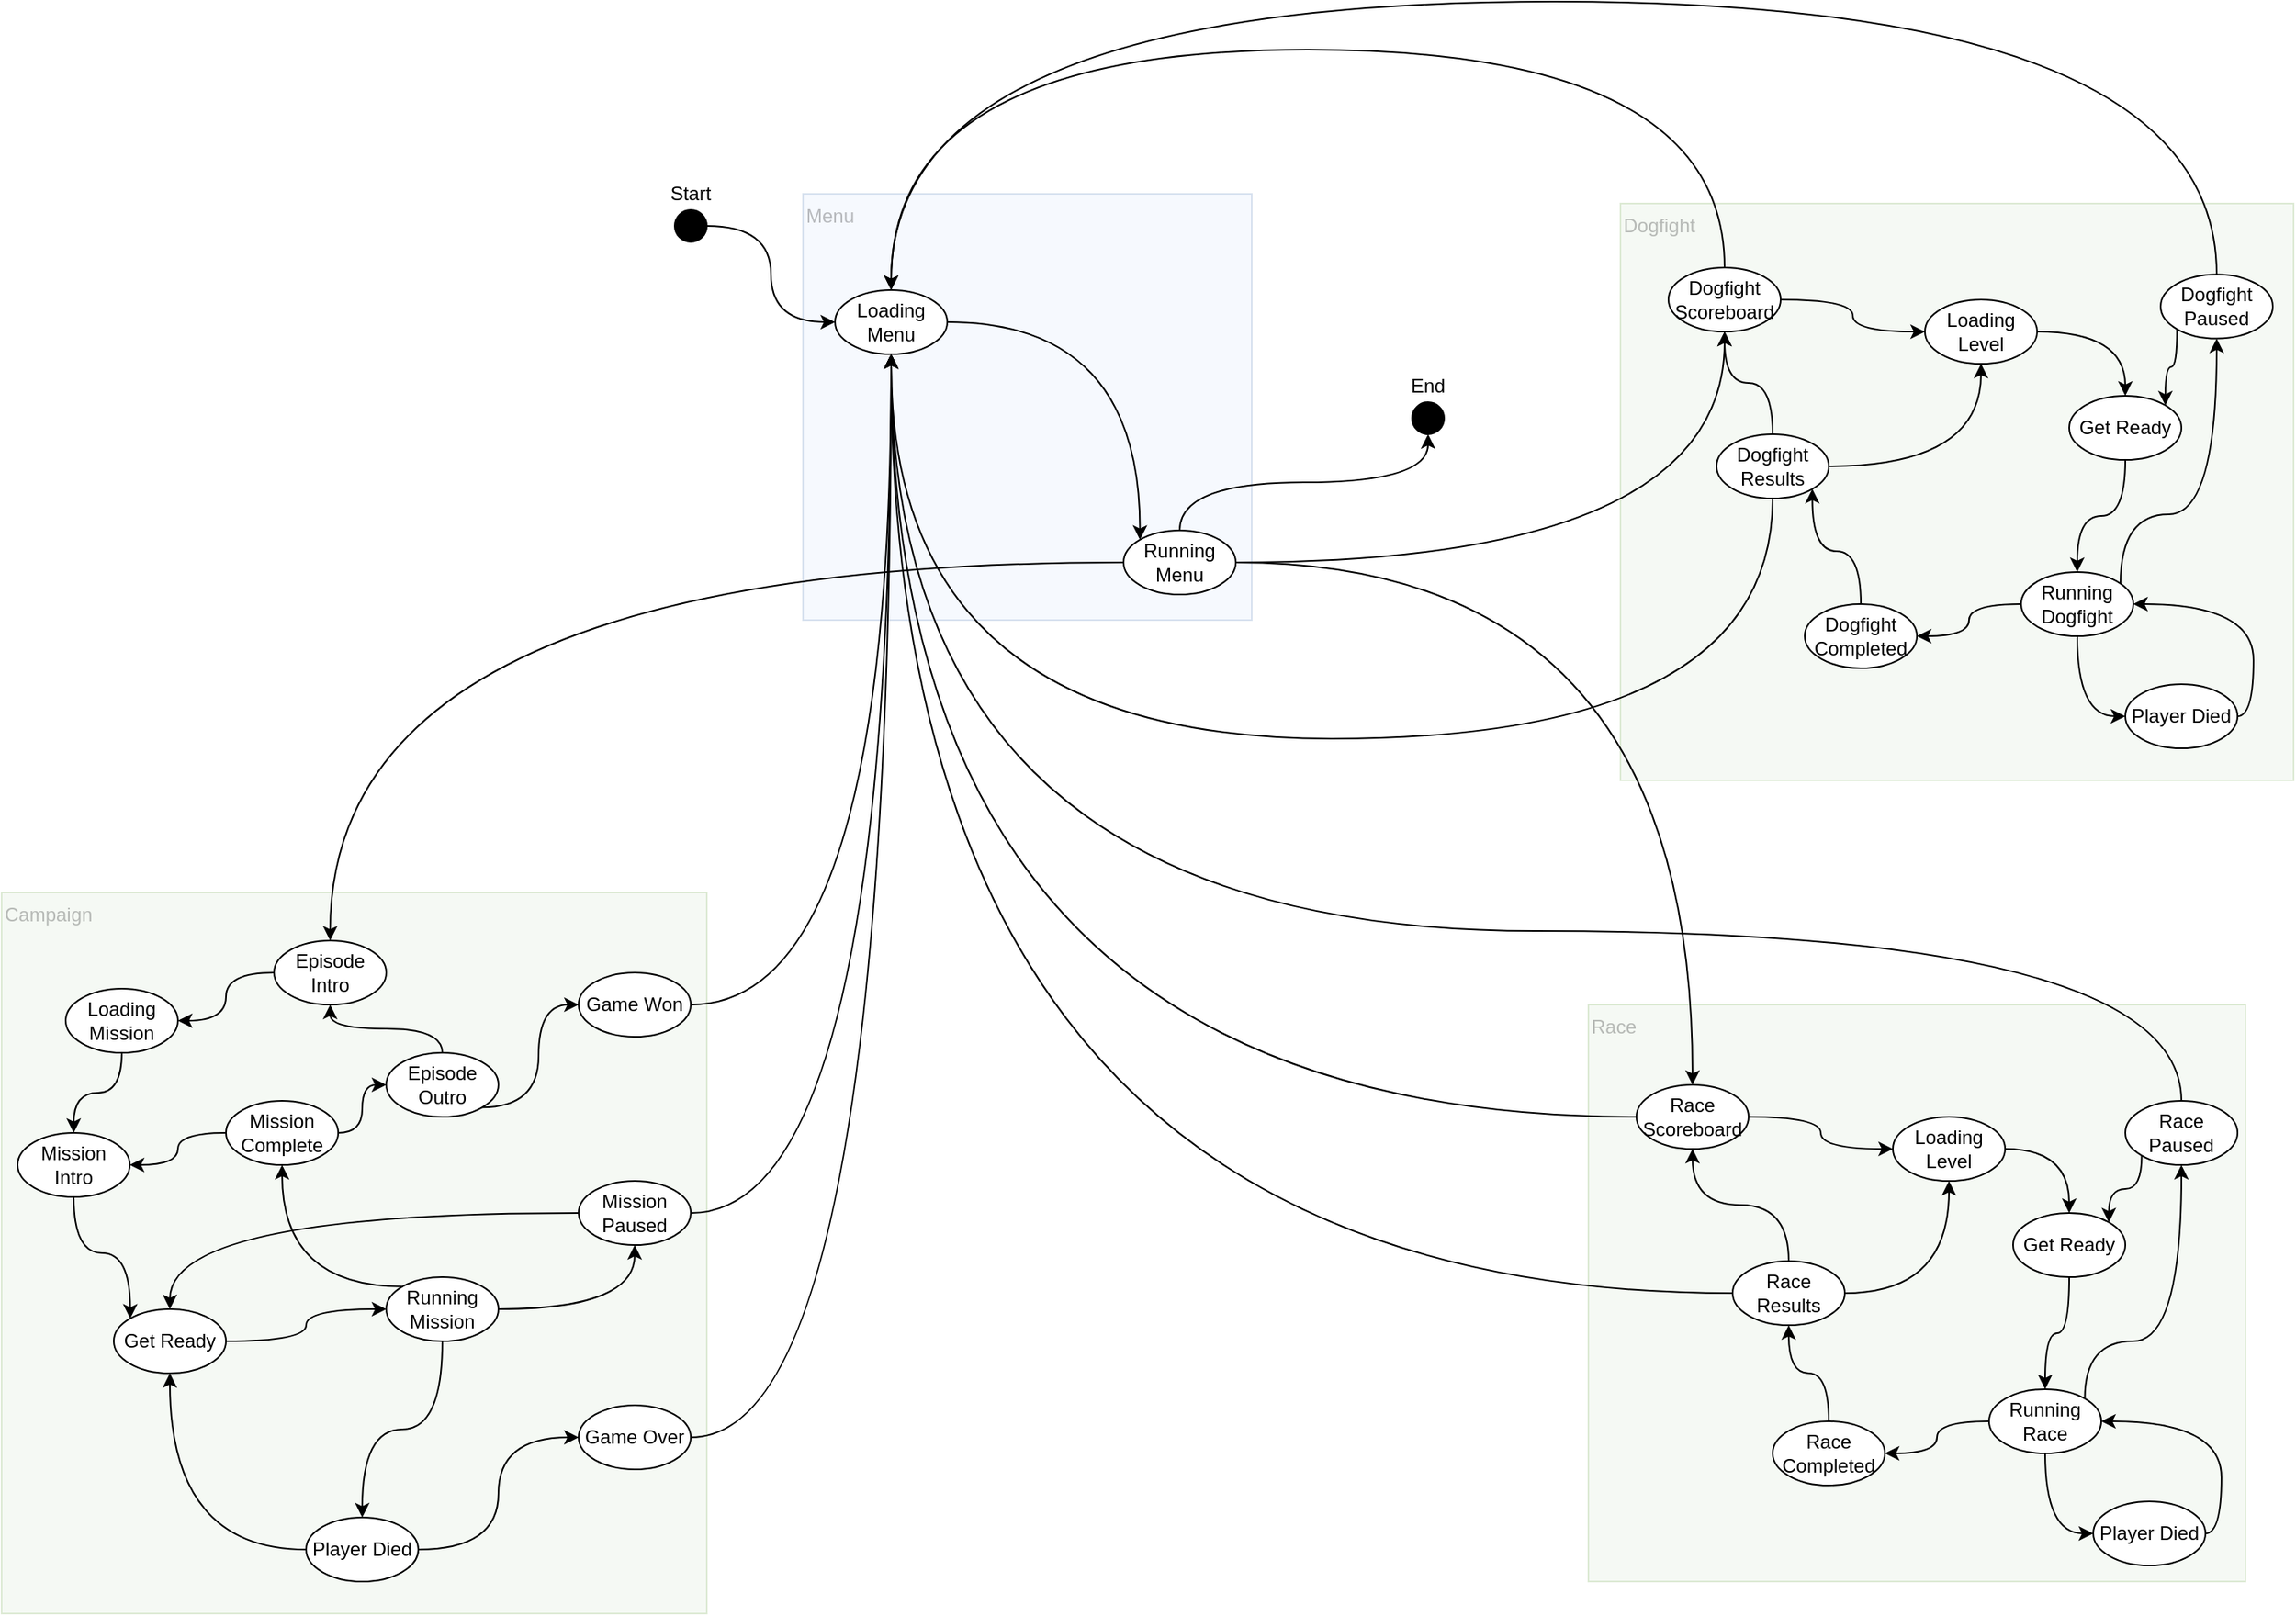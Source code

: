 <mxfile version="15.1.3" type="device"><diagram id="-UNyUQ___Od8sdCikI-j" name="Page-1"><mxGraphModel dx="2272" dy="862" grid="1" gridSize="10" guides="1" tooltips="1" connect="1" arrows="1" fold="1" page="1" pageScale="1" pageWidth="850" pageHeight="1100" math="0" shadow="0"><root><mxCell id="0"/><mxCell id="1" parent="0"/><mxCell id="Cv9N_VGitJ0ZGY6eFynf-1" value="Menu" style="rounded=0;whiteSpace=wrap;html=1;fillColor=#dae8fc;strokeColor=#6c8ebf;align=left;verticalAlign=top;opacity=25;textOpacity=25;" parent="1" vertex="1"><mxGeometry x="-180" y="160" width="280" height="266" as="geometry"/></mxCell><mxCell id="oQGIMocA5yMAfhLgaJL4-1" value="" style="ellipse;whiteSpace=wrap;html=1;aspect=fixed;fillColor=#000000;" parent="1" vertex="1"><mxGeometry x="-260" y="170" width="20" height="20" as="geometry"/></mxCell><mxCell id="oQGIMocA5yMAfhLgaJL4-2" value="Start" style="text;html=1;strokeColor=none;fillColor=none;align=center;verticalAlign=middle;whiteSpace=wrap;rounded=0;" parent="1" vertex="1"><mxGeometry x="-270" y="150" width="40" height="20" as="geometry"/></mxCell><mxCell id="oQGIMocA5yMAfhLgaJL4-3" value="Loading Menu" style="ellipse;whiteSpace=wrap;html=1;fillColor=#FFFFFF;" parent="1" vertex="1"><mxGeometry x="-160" y="220" width="70" height="40" as="geometry"/></mxCell><mxCell id="oQGIMocA5yMAfhLgaJL4-5" value="" style="curved=1;endArrow=classic;html=1;edgeStyle=orthogonalEdgeStyle;entryX=0;entryY=0.5;entryDx=0;entryDy=0;" parent="1" source="oQGIMocA5yMAfhLgaJL4-1" target="oQGIMocA5yMAfhLgaJL4-3" edge="1"><mxGeometry width="50" height="50" relative="1" as="geometry"><mxPoint x="-110" y="496" as="sourcePoint"/><mxPoint x="-60" y="446" as="targetPoint"/></mxGeometry></mxCell><mxCell id="Cv9N_VGitJ0ZGY6eFynf-2" value="" style="curved=1;endArrow=classic;html=1;edgeStyle=orthogonalEdgeStyle;entryX=0;entryY=0;entryDx=0;entryDy=0;" parent="1" source="oQGIMocA5yMAfhLgaJL4-3" target="oQGIMocA5yMAfhLgaJL4-4" edge="1"><mxGeometry width="50" height="50" relative="1" as="geometry"><mxPoint x="-110" y="276" as="sourcePoint"/><mxPoint x="-35" y="346" as="targetPoint"/></mxGeometry></mxCell><mxCell id="Cv9N_VGitJ0ZGY6eFynf-3" value="Campaign" style="rounded=0;whiteSpace=wrap;html=1;fillColor=#d5e8d4;strokeColor=#82b366;opacity=25;textOpacity=25;align=left;verticalAlign=top;" parent="1" vertex="1"><mxGeometry x="-680" y="596" width="440" height="450" as="geometry"/></mxCell><mxCell id="Cv9N_VGitJ0ZGY6eFynf-4" value="Race" style="rounded=0;whiteSpace=wrap;html=1;fillColor=#d5e8d4;strokeColor=#82b366;opacity=25;textOpacity=25;align=left;verticalAlign=top;" parent="1" vertex="1"><mxGeometry x="310" y="666" width="410" height="360" as="geometry"/></mxCell><mxCell id="Cv9N_VGitJ0ZGY6eFynf-5" value="Dogfight" style="rounded=0;whiteSpace=wrap;html=1;fillColor=#d5e8d4;strokeColor=#82b366;opacity=25;textOpacity=25;align=left;verticalAlign=top;" parent="1" vertex="1"><mxGeometry x="330" y="166" width="420" height="360" as="geometry"/></mxCell><mxCell id="Cv9N_VGitJ0ZGY6eFynf-8" value="Loading Mission" style="ellipse;whiteSpace=wrap;html=1;fillColor=#FFFFFF;" parent="1" vertex="1"><mxGeometry x="-640" y="656" width="70" height="40" as="geometry"/></mxCell><mxCell id="Cv9N_VGitJ0ZGY6eFynf-9" value="Mission Intro" style="ellipse;whiteSpace=wrap;html=1;fillColor=#FFFFFF;" parent="1" vertex="1"><mxGeometry x="-670" y="746" width="70" height="40" as="geometry"/></mxCell><mxCell id="Cv9N_VGitJ0ZGY6eFynf-10" value="Get Ready" style="ellipse;whiteSpace=wrap;html=1;fillColor=#FFFFFF;" parent="1" vertex="1"><mxGeometry x="-610" y="856" width="70" height="40" as="geometry"/></mxCell><mxCell id="Cv9N_VGitJ0ZGY6eFynf-11" value="Running Mission" style="ellipse;whiteSpace=wrap;html=1;fillColor=#FFFFFF;" parent="1" vertex="1"><mxGeometry x="-440" y="836" width="70" height="40" as="geometry"/></mxCell><mxCell id="Cv9N_VGitJ0ZGY6eFynf-12" value="Mission Complete" style="ellipse;whiteSpace=wrap;html=1;fillColor=#FFFFFF;" parent="1" vertex="1"><mxGeometry x="-540" y="726" width="70" height="40" as="geometry"/></mxCell><mxCell id="Cv9N_VGitJ0ZGY6eFynf-13" value="Player Died" style="ellipse;whiteSpace=wrap;html=1;fillColor=#FFFFFF;" parent="1" vertex="1"><mxGeometry x="-490" y="986" width="70" height="40" as="geometry"/></mxCell><mxCell id="Cv9N_VGitJ0ZGY6eFynf-14" value="Episode Intro" style="ellipse;whiteSpace=wrap;html=1;fillColor=#FFFFFF;" parent="1" vertex="1"><mxGeometry x="-510" y="626" width="70" height="40" as="geometry"/></mxCell><mxCell id="Cv9N_VGitJ0ZGY6eFynf-15" value="" style="curved=1;endArrow=classic;html=1;edgeStyle=orthogonalEdgeStyle;exitX=0;exitY=0.5;exitDx=0;exitDy=0;" parent="1" source="oQGIMocA5yMAfhLgaJL4-4" target="Cv9N_VGitJ0ZGY6eFynf-14" edge="1"><mxGeometry width="50" height="50" relative="1" as="geometry"><mxPoint x="135" y="296" as="sourcePoint"/><mxPoint x="185" y="336" as="targetPoint"/></mxGeometry></mxCell><mxCell id="Cv9N_VGitJ0ZGY6eFynf-16" value="" style="curved=1;endArrow=classic;html=1;edgeStyle=orthogonalEdgeStyle;" parent="1" source="Cv9N_VGitJ0ZGY6eFynf-14" target="Cv9N_VGitJ0ZGY6eFynf-8" edge="1"><mxGeometry width="50" height="50" relative="1" as="geometry"><mxPoint x="-505" y="656" as="sourcePoint"/><mxPoint x="-640" y="776" as="targetPoint"/></mxGeometry></mxCell><mxCell id="Cv9N_VGitJ0ZGY6eFynf-17" value="" style="curved=1;endArrow=classic;html=1;edgeStyle=orthogonalEdgeStyle;" parent="1" source="Cv9N_VGitJ0ZGY6eFynf-10" target="Cv9N_VGitJ0ZGY6eFynf-11" edge="1"><mxGeometry width="50" height="50" relative="1" as="geometry"><mxPoint x="-270" y="806" as="sourcePoint"/><mxPoint x="-370" y="836" as="targetPoint"/></mxGeometry></mxCell><mxCell id="Cv9N_VGitJ0ZGY6eFynf-18" value="" style="curved=1;endArrow=classic;html=1;edgeStyle=orthogonalEdgeStyle;entryX=0;entryY=0;entryDx=0;entryDy=0;" parent="1" source="Cv9N_VGitJ0ZGY6eFynf-9" target="Cv9N_VGitJ0ZGY6eFynf-10" edge="1"><mxGeometry width="50" height="50" relative="1" as="geometry"><mxPoint x="-400" y="746" as="sourcePoint"/><mxPoint x="-500" y="776" as="targetPoint"/></mxGeometry></mxCell><mxCell id="Cv9N_VGitJ0ZGY6eFynf-19" value="" style="curved=1;endArrow=classic;html=1;edgeStyle=orthogonalEdgeStyle;" parent="1" source="Cv9N_VGitJ0ZGY6eFynf-8" target="Cv9N_VGitJ0ZGY6eFynf-9" edge="1"><mxGeometry width="50" height="50" relative="1" as="geometry"><mxPoint x="-390" y="756" as="sourcePoint"/><mxPoint x="-490" y="786" as="targetPoint"/></mxGeometry></mxCell><mxCell id="Cv9N_VGitJ0ZGY6eFynf-20" value="" style="curved=1;endArrow=classic;html=1;edgeStyle=orthogonalEdgeStyle;" parent="1" source="Cv9N_VGitJ0ZGY6eFynf-11" target="Cv9N_VGitJ0ZGY6eFynf-13" edge="1"><mxGeometry width="50" height="50" relative="1" as="geometry"><mxPoint x="-495" y="866" as="sourcePoint"/><mxPoint x="-565" y="926" as="targetPoint"/></mxGeometry></mxCell><mxCell id="Cv9N_VGitJ0ZGY6eFynf-21" value="" style="curved=1;endArrow=classic;html=1;edgeStyle=orthogonalEdgeStyle;" parent="1" source="Cv9N_VGitJ0ZGY6eFynf-13" target="Cv9N_VGitJ0ZGY6eFynf-10" edge="1"><mxGeometry width="50" height="50" relative="1" as="geometry"><mxPoint x="-530" y="946" as="sourcePoint"/><mxPoint x="-460" y="926" as="targetPoint"/></mxGeometry></mxCell><mxCell id="Cv9N_VGitJ0ZGY6eFynf-22" value="" style="curved=1;endArrow=classic;html=1;edgeStyle=orthogonalEdgeStyle;exitX=0;exitY=0;exitDx=0;exitDy=0;" parent="1" source="Cv9N_VGitJ0ZGY6eFynf-11" target="Cv9N_VGitJ0ZGY6eFynf-12" edge="1"><mxGeometry width="50" height="50" relative="1" as="geometry"><mxPoint x="-480" y="946" as="sourcePoint"/><mxPoint x="-385" y="896" as="targetPoint"/></mxGeometry></mxCell><mxCell id="Cv9N_VGitJ0ZGY6eFynf-23" value="" style="curved=1;endArrow=classic;html=1;edgeStyle=orthogonalEdgeStyle;" parent="1" source="Cv9N_VGitJ0ZGY6eFynf-12" target="Cv9N_VGitJ0ZGY6eFynf-9" edge="1"><mxGeometry width="50" height="50" relative="1" as="geometry"><mxPoint x="-550" y="946" as="sourcePoint"/><mxPoint x="-615" y="916" as="targetPoint"/></mxGeometry></mxCell><mxCell id="Cv9N_VGitJ0ZGY6eFynf-24" value="Episode Outro" style="ellipse;whiteSpace=wrap;html=1;fillColor=#FFFFFF;" parent="1" vertex="1"><mxGeometry x="-440" y="696" width="70" height="40" as="geometry"/></mxCell><mxCell id="Cv9N_VGitJ0ZGY6eFynf-25" value="" style="curved=1;endArrow=classic;html=1;edgeStyle=orthogonalEdgeStyle;" parent="1" source="Cv9N_VGitJ0ZGY6eFynf-12" target="Cv9N_VGitJ0ZGY6eFynf-24" edge="1"><mxGeometry width="50" height="50" relative="1" as="geometry"><mxPoint x="-405" y="796" as="sourcePoint"/><mxPoint x="-395" y="826" as="targetPoint"/></mxGeometry></mxCell><mxCell id="Cv9N_VGitJ0ZGY6eFynf-27" value="Mission Paused" style="ellipse;whiteSpace=wrap;html=1;fillColor=#FFFFFF;" parent="1" vertex="1"><mxGeometry x="-320" y="776" width="70" height="40" as="geometry"/></mxCell><mxCell id="Cv9N_VGitJ0ZGY6eFynf-28" value="" style="curved=1;endArrow=classic;html=1;edgeStyle=orthogonalEdgeStyle;" parent="1" source="Cv9N_VGitJ0ZGY6eFynf-11" target="Cv9N_VGitJ0ZGY6eFynf-27" edge="1"><mxGeometry width="50" height="50" relative="1" as="geometry"><mxPoint x="-480" y="946" as="sourcePoint"/><mxPoint x="-395" y="826" as="targetPoint"/></mxGeometry></mxCell><mxCell id="Cv9N_VGitJ0ZGY6eFynf-29" value="" style="curved=1;endArrow=classic;html=1;edgeStyle=orthogonalEdgeStyle;" parent="1" source="Cv9N_VGitJ0ZGY6eFynf-27" target="Cv9N_VGitJ0ZGY6eFynf-10" edge="1"><mxGeometry width="50" height="50" relative="1" as="geometry"><mxPoint x="-515" y="926" as="sourcePoint"/><mxPoint x="-445" y="886" as="targetPoint"/></mxGeometry></mxCell><mxCell id="Cv9N_VGitJ0ZGY6eFynf-30" value="" style="curved=1;endArrow=classic;html=1;edgeStyle=orthogonalEdgeStyle;" parent="1" source="Cv9N_VGitJ0ZGY6eFynf-24" target="Cv9N_VGitJ0ZGY6eFynf-14" edge="1"><mxGeometry width="50" height="50" relative="1" as="geometry"><mxPoint x="-395" y="786.0" as="sourcePoint"/><mxPoint x="-415" y="726.0" as="targetPoint"/></mxGeometry></mxCell><mxCell id="Cv9N_VGitJ0ZGY6eFynf-31" value="Game Over" style="ellipse;whiteSpace=wrap;html=1;fillColor=#FFFFFF;" parent="1" vertex="1"><mxGeometry x="-320" y="916" width="70" height="40" as="geometry"/></mxCell><mxCell id="Cv9N_VGitJ0ZGY6eFynf-32" value="Game Won" style="ellipse;whiteSpace=wrap;html=1;fillColor=#FFFFFF;" parent="1" vertex="1"><mxGeometry x="-320" y="646" width="70" height="40" as="geometry"/></mxCell><mxCell id="Cv9N_VGitJ0ZGY6eFynf-33" value="" style="curved=1;endArrow=classic;html=1;edgeStyle=orthogonalEdgeStyle;entryX=0;entryY=0.5;entryDx=0;entryDy=0;" parent="1" source="Cv9N_VGitJ0ZGY6eFynf-13" target="Cv9N_VGitJ0ZGY6eFynf-31" edge="1"><mxGeometry width="50" height="50" relative="1" as="geometry"><mxPoint x="-490.0" y="946.034" as="sourcePoint"/><mxPoint x="-395" y="826.0" as="targetPoint"/></mxGeometry></mxCell><mxCell id="Cv9N_VGitJ0ZGY6eFynf-34" value="" style="curved=1;endArrow=classic;html=1;edgeStyle=orthogonalEdgeStyle;exitX=1;exitY=1;exitDx=0;exitDy=0;entryX=0;entryY=0.5;entryDx=0;entryDy=0;" parent="1" source="Cv9N_VGitJ0ZGY6eFynf-24" target="Cv9N_VGitJ0ZGY6eFynf-32" edge="1"><mxGeometry width="50" height="50" relative="1" as="geometry"><mxPoint x="-635" y="926" as="sourcePoint"/><mxPoint x="-305" y="746" as="targetPoint"/></mxGeometry></mxCell><mxCell id="Cv9N_VGitJ0ZGY6eFynf-35" value="" style="curved=1;endArrow=classic;html=1;edgeStyle=orthogonalEdgeStyle;exitX=1;exitY=0.5;exitDx=0;exitDy=0;" parent="1" source="Cv9N_VGitJ0ZGY6eFynf-32" target="oQGIMocA5yMAfhLgaJL4-3" edge="1"><mxGeometry width="50" height="50" relative="1" as="geometry"><mxPoint x="-120.336" y="461.81" as="sourcePoint"/><mxPoint x="160.336" y="370.19" as="targetPoint"/></mxGeometry></mxCell><mxCell id="Cv9N_VGitJ0ZGY6eFynf-36" value="" style="curved=1;endArrow=classic;html=1;edgeStyle=orthogonalEdgeStyle;" parent="1" source="Cv9N_VGitJ0ZGY6eFynf-31" target="oQGIMocA5yMAfhLgaJL4-3" edge="1"><mxGeometry width="50" height="50" relative="1" as="geometry"><mxPoint x="30" y="546" as="sourcePoint"/><mxPoint x="185" y="376" as="targetPoint"/></mxGeometry></mxCell><mxCell id="Cv9N_VGitJ0ZGY6eFynf-37" value="" style="curved=1;endArrow=classic;html=1;edgeStyle=orthogonalEdgeStyle;" parent="1" source="Cv9N_VGitJ0ZGY6eFynf-27" target="oQGIMocA5yMAfhLgaJL4-3" edge="1"><mxGeometry width="50" height="50" relative="1" as="geometry"><mxPoint x="30.0" y="555.966" as="sourcePoint"/><mxPoint x="185" y="376.0" as="targetPoint"/></mxGeometry></mxCell><mxCell id="Cv9N_VGitJ0ZGY6eFynf-38" value="Race Scoreboard" style="ellipse;whiteSpace=wrap;html=1;fillColor=#FFFFFF;" parent="1" vertex="1"><mxGeometry x="340" y="716" width="70" height="40" as="geometry"/></mxCell><mxCell id="Cv9N_VGitJ0ZGY6eFynf-39" value="Loading Level" style="ellipse;whiteSpace=wrap;html=1;fillColor=#FFFFFF;" parent="1" vertex="1"><mxGeometry x="500" y="736" width="70" height="40" as="geometry"/></mxCell><mxCell id="Cv9N_VGitJ0ZGY6eFynf-40" value="Get Ready" style="ellipse;whiteSpace=wrap;html=1;fillColor=#FFFFFF;" parent="1" vertex="1"><mxGeometry x="575" y="796" width="70" height="40" as="geometry"/></mxCell><mxCell id="Cv9N_VGitJ0ZGY6eFynf-41" value="Running Race" style="ellipse;whiteSpace=wrap;html=1;fillColor=#FFFFFF;" parent="1" vertex="1"><mxGeometry x="560" y="906" width="70" height="40" as="geometry"/></mxCell><mxCell id="Cv9N_VGitJ0ZGY6eFynf-43" value="Player Died" style="ellipse;whiteSpace=wrap;html=1;fillColor=#FFFFFF;" parent="1" vertex="1"><mxGeometry x="625" y="976" width="70" height="40" as="geometry"/></mxCell><mxCell id="Cv9N_VGitJ0ZGY6eFynf-45" value="Race Results" style="ellipse;whiteSpace=wrap;html=1;fillColor=#FFFFFF;" parent="1" vertex="1"><mxGeometry x="400" y="826" width="70" height="40" as="geometry"/></mxCell><mxCell id="Cv9N_VGitJ0ZGY6eFynf-46" value="" style="endArrow=classic;html=1;edgeStyle=orthogonalEdgeStyle;curved=1;exitX=1;exitY=0.5;exitDx=0;exitDy=0;" parent="1" source="oQGIMocA5yMAfhLgaJL4-4" target="Cv9N_VGitJ0ZGY6eFynf-38" edge="1"><mxGeometry width="50" height="50" relative="1" as="geometry"><mxPoint x="330" y="416" as="sourcePoint"/><mxPoint x="380" y="366" as="targetPoint"/></mxGeometry></mxCell><mxCell id="Cv9N_VGitJ0ZGY6eFynf-47" value="" style="endArrow=classic;html=1;edgeStyle=orthogonalEdgeStyle;curved=1;entryX=0;entryY=0.5;entryDx=0;entryDy=0;" parent="1" source="Cv9N_VGitJ0ZGY6eFynf-38" target="Cv9N_VGitJ0ZGY6eFynf-39" edge="1"><mxGeometry width="50" height="50" relative="1" as="geometry"><mxPoint x="270.0" y="635.966" as="sourcePoint"/><mxPoint x="405" y="776.0" as="targetPoint"/></mxGeometry></mxCell><mxCell id="Cv9N_VGitJ0ZGY6eFynf-48" value="" style="endArrow=classic;html=1;edgeStyle=orthogonalEdgeStyle;curved=1;" parent="1" source="Cv9N_VGitJ0ZGY6eFynf-45" target="Cv9N_VGitJ0ZGY6eFynf-39" edge="1"><mxGeometry width="50" height="50" relative="1" as="geometry"><mxPoint x="405" y="816.0" as="sourcePoint"/><mxPoint x="385" y="861.0" as="targetPoint"/></mxGeometry></mxCell><mxCell id="Cv9N_VGitJ0ZGY6eFynf-49" value="" style="endArrow=classic;html=1;edgeStyle=orthogonalEdgeStyle;curved=1;exitX=0.5;exitY=0;exitDx=0;exitDy=0;" parent="1" source="Cv9N_VGitJ0ZGY6eFynf-45" target="Cv9N_VGitJ0ZGY6eFynf-38" edge="1"><mxGeometry width="50" height="50" relative="1" as="geometry"><mxPoint x="415" y="826.0" as="sourcePoint"/><mxPoint x="395" y="871.0" as="targetPoint"/></mxGeometry></mxCell><mxCell id="Cv9N_VGitJ0ZGY6eFynf-50" value="" style="endArrow=classic;html=1;edgeStyle=orthogonalEdgeStyle;curved=1;exitX=0.5;exitY=0;exitDx=0;exitDy=0;" parent="1" source="Cv9N_VGitJ0ZGY6eFynf-53" target="Cv9N_VGitJ0ZGY6eFynf-45" edge="1"><mxGeometry width="50" height="50" relative="1" as="geometry"><mxPoint x="425" y="836.0" as="sourcePoint"/><mxPoint x="405" y="881" as="targetPoint"/></mxGeometry></mxCell><mxCell id="Cv9N_VGitJ0ZGY6eFynf-51" value="" style="endArrow=classic;html=1;edgeStyle=orthogonalEdgeStyle;curved=1;" parent="1" source="Cv9N_VGitJ0ZGY6eFynf-41" target="Cv9N_VGitJ0ZGY6eFynf-53" edge="1"><mxGeometry width="50" height="50" relative="1" as="geometry"><mxPoint x="435" y="846.0" as="sourcePoint"/><mxPoint x="415" y="891" as="targetPoint"/></mxGeometry></mxCell><mxCell id="Cv9N_VGitJ0ZGY6eFynf-52" value="" style="endArrow=classic;html=1;edgeStyle=orthogonalEdgeStyle;curved=1;" parent="1" source="Cv9N_VGitJ0ZGY6eFynf-40" target="Cv9N_VGitJ0ZGY6eFynf-41" edge="1"><mxGeometry width="50" height="50" relative="1" as="geometry"><mxPoint x="445" y="856.0" as="sourcePoint"/><mxPoint x="425" y="901" as="targetPoint"/></mxGeometry></mxCell><mxCell id="Cv9N_VGitJ0ZGY6eFynf-53" value="Race Completed" style="ellipse;whiteSpace=wrap;html=1;fillColor=#FFFFFF;" parent="1" vertex="1"><mxGeometry x="425" y="926" width="70" height="40" as="geometry"/></mxCell><mxCell id="Cv9N_VGitJ0ZGY6eFynf-54" value="" style="endArrow=classic;html=1;edgeStyle=orthogonalEdgeStyle;curved=1;" parent="1" source="Cv9N_VGitJ0ZGY6eFynf-39" target="Cv9N_VGitJ0ZGY6eFynf-40" edge="1"><mxGeometry width="50" height="50" relative="1" as="geometry"><mxPoint x="475.0" y="825.966" as="sourcePoint"/><mxPoint x="420.0" y="865.966" as="targetPoint"/></mxGeometry></mxCell><mxCell id="Cv9N_VGitJ0ZGY6eFynf-55" value="" style="endArrow=classic;html=1;edgeStyle=orthogonalEdgeStyle;curved=1;entryX=0;entryY=0.5;entryDx=0;entryDy=0;" parent="1" source="Cv9N_VGitJ0ZGY6eFynf-41" target="Cv9N_VGitJ0ZGY6eFynf-43" edge="1"><mxGeometry width="50" height="50" relative="1" as="geometry"><mxPoint x="475.0" y="935.966" as="sourcePoint"/><mxPoint x="530.0" y="895.966" as="targetPoint"/></mxGeometry></mxCell><mxCell id="Cv9N_VGitJ0ZGY6eFynf-56" value="" style="endArrow=classic;html=1;edgeStyle=orthogonalEdgeStyle;curved=1;entryX=1;entryY=0.5;entryDx=0;entryDy=0;exitX=1;exitY=0.5;exitDx=0;exitDy=0;" parent="1" source="Cv9N_VGitJ0ZGY6eFynf-43" target="Cv9N_VGitJ0ZGY6eFynf-41" edge="1"><mxGeometry width="50" height="50" relative="1" as="geometry"><mxPoint x="790" y="1056" as="sourcePoint"/><mxPoint x="580" y="946" as="targetPoint"/></mxGeometry></mxCell><mxCell id="Cv9N_VGitJ0ZGY6eFynf-57" value="" style="endArrow=classic;html=1;edgeStyle=orthogonalEdgeStyle;curved=1;" parent="1" source="Cv9N_VGitJ0ZGY6eFynf-38" target="oQGIMocA5yMAfhLgaJL4-3" edge="1"><mxGeometry width="50" height="50" relative="1" as="geometry"><mxPoint x="220.0" y="355.966" as="sourcePoint"/><mxPoint x="335" y="446.0" as="targetPoint"/></mxGeometry></mxCell><mxCell id="Cv9N_VGitJ0ZGY6eFynf-58" value="" style="endArrow=classic;html=1;edgeStyle=orthogonalEdgeStyle;curved=1;" parent="1" source="Cv9N_VGitJ0ZGY6eFynf-45" target="oQGIMocA5yMAfhLgaJL4-3" edge="1"><mxGeometry width="50" height="50" relative="1" as="geometry"><mxPoint x="300.0" y="465.966" as="sourcePoint"/><mxPoint x="185" y="376.0" as="targetPoint"/></mxGeometry></mxCell><mxCell id="Cv9N_VGitJ0ZGY6eFynf-59" value="Dogfight Scoreboard" style="ellipse;whiteSpace=wrap;html=1;fillColor=#FFFFFF;" parent="1" vertex="1"><mxGeometry x="360" y="206" width="70" height="40" as="geometry"/></mxCell><mxCell id="Cv9N_VGitJ0ZGY6eFynf-60" value="Loading Level" style="ellipse;whiteSpace=wrap;html=1;fillColor=#FFFFFF;" parent="1" vertex="1"><mxGeometry x="520" y="226" width="70" height="40" as="geometry"/></mxCell><mxCell id="Cv9N_VGitJ0ZGY6eFynf-61" value="Get Ready" style="ellipse;whiteSpace=wrap;html=1;fillColor=#FFFFFF;" parent="1" vertex="1"><mxGeometry x="610" y="286" width="70" height="40" as="geometry"/></mxCell><mxCell id="Cv9N_VGitJ0ZGY6eFynf-62" value="Running Dogfight" style="ellipse;whiteSpace=wrap;html=1;fillColor=#FFFFFF;" parent="1" vertex="1"><mxGeometry x="580" y="396" width="70" height="40" as="geometry"/></mxCell><mxCell id="Cv9N_VGitJ0ZGY6eFynf-63" value="Player Died" style="ellipse;whiteSpace=wrap;html=1;fillColor=#FFFFFF;" parent="1" vertex="1"><mxGeometry x="645" y="466" width="70" height="40" as="geometry"/></mxCell><mxCell id="Cv9N_VGitJ0ZGY6eFynf-64" value="Dogfight Results" style="ellipse;whiteSpace=wrap;html=1;fillColor=#FFFFFF;" parent="1" vertex="1"><mxGeometry x="390" y="310" width="70" height="40" as="geometry"/></mxCell><mxCell id="Cv9N_VGitJ0ZGY6eFynf-65" value="" style="endArrow=classic;html=1;edgeStyle=orthogonalEdgeStyle;curved=1;entryX=0;entryY=0.5;entryDx=0;entryDy=0;" parent="1" source="Cv9N_VGitJ0ZGY6eFynf-59" target="Cv9N_VGitJ0ZGY6eFynf-60" edge="1"><mxGeometry width="50" height="50" relative="1" as="geometry"><mxPoint x="290.0" y="125.966" as="sourcePoint"/><mxPoint x="425" y="266.0" as="targetPoint"/></mxGeometry></mxCell><mxCell id="Cv9N_VGitJ0ZGY6eFynf-66" value="" style="endArrow=classic;html=1;edgeStyle=orthogonalEdgeStyle;curved=1;" parent="1" source="Cv9N_VGitJ0ZGY6eFynf-64" target="Cv9N_VGitJ0ZGY6eFynf-60" edge="1"><mxGeometry width="50" height="50" relative="1" as="geometry"><mxPoint x="425" y="306.0" as="sourcePoint"/><mxPoint x="405" y="351.0" as="targetPoint"/></mxGeometry></mxCell><mxCell id="Cv9N_VGitJ0ZGY6eFynf-67" value="" style="endArrow=classic;html=1;edgeStyle=orthogonalEdgeStyle;curved=1;exitX=0.5;exitY=0;exitDx=0;exitDy=0;" parent="1" source="Cv9N_VGitJ0ZGY6eFynf-64" target="Cv9N_VGitJ0ZGY6eFynf-59" edge="1"><mxGeometry width="50" height="50" relative="1" as="geometry"><mxPoint x="435" y="316.0" as="sourcePoint"/><mxPoint x="415" y="361.0" as="targetPoint"/></mxGeometry></mxCell><mxCell id="Cv9N_VGitJ0ZGY6eFynf-68" value="" style="endArrow=classic;html=1;edgeStyle=orthogonalEdgeStyle;curved=1;exitX=0.5;exitY=0;exitDx=0;exitDy=0;entryX=1;entryY=1;entryDx=0;entryDy=0;" parent="1" source="Cv9N_VGitJ0ZGY6eFynf-71" target="Cv9N_VGitJ0ZGY6eFynf-64" edge="1"><mxGeometry width="50" height="50" relative="1" as="geometry"><mxPoint x="445" y="326.0" as="sourcePoint"/><mxPoint x="425" y="371" as="targetPoint"/></mxGeometry></mxCell><mxCell id="Cv9N_VGitJ0ZGY6eFynf-69" value="" style="endArrow=classic;html=1;edgeStyle=orthogonalEdgeStyle;curved=1;" parent="1" source="Cv9N_VGitJ0ZGY6eFynf-62" target="Cv9N_VGitJ0ZGY6eFynf-71" edge="1"><mxGeometry width="50" height="50" relative="1" as="geometry"><mxPoint x="455" y="336.0" as="sourcePoint"/><mxPoint x="435" y="381" as="targetPoint"/></mxGeometry></mxCell><mxCell id="Cv9N_VGitJ0ZGY6eFynf-70" value="" style="endArrow=classic;html=1;edgeStyle=orthogonalEdgeStyle;curved=1;" parent="1" source="Cv9N_VGitJ0ZGY6eFynf-61" target="Cv9N_VGitJ0ZGY6eFynf-62" edge="1"><mxGeometry width="50" height="50" relative="1" as="geometry"><mxPoint x="465" y="346.0" as="sourcePoint"/><mxPoint x="445" y="391" as="targetPoint"/></mxGeometry></mxCell><mxCell id="Cv9N_VGitJ0ZGY6eFynf-71" value="Dogfight Completed" style="ellipse;whiteSpace=wrap;html=1;fillColor=#FFFFFF;" parent="1" vertex="1"><mxGeometry x="445" y="416" width="70" height="40" as="geometry"/></mxCell><mxCell id="Cv9N_VGitJ0ZGY6eFynf-72" value="" style="endArrow=classic;html=1;edgeStyle=orthogonalEdgeStyle;curved=1;" parent="1" source="Cv9N_VGitJ0ZGY6eFynf-60" target="Cv9N_VGitJ0ZGY6eFynf-61" edge="1"><mxGeometry width="50" height="50" relative="1" as="geometry"><mxPoint x="495.0" y="315.966" as="sourcePoint"/><mxPoint x="440.0" y="355.966" as="targetPoint"/></mxGeometry></mxCell><mxCell id="Cv9N_VGitJ0ZGY6eFynf-73" value="" style="endArrow=classic;html=1;edgeStyle=orthogonalEdgeStyle;curved=1;entryX=0;entryY=0.5;entryDx=0;entryDy=0;" parent="1" source="Cv9N_VGitJ0ZGY6eFynf-62" target="Cv9N_VGitJ0ZGY6eFynf-63" edge="1"><mxGeometry width="50" height="50" relative="1" as="geometry"><mxPoint x="495.0" y="425.966" as="sourcePoint"/><mxPoint x="550.0" y="385.966" as="targetPoint"/></mxGeometry></mxCell><mxCell id="Cv9N_VGitJ0ZGY6eFynf-74" value="" style="endArrow=classic;html=1;edgeStyle=orthogonalEdgeStyle;curved=1;entryX=1;entryY=0.5;entryDx=0;entryDy=0;exitX=1;exitY=0.5;exitDx=0;exitDy=0;" parent="1" source="Cv9N_VGitJ0ZGY6eFynf-63" target="Cv9N_VGitJ0ZGY6eFynf-62" edge="1"><mxGeometry width="50" height="50" relative="1" as="geometry"><mxPoint x="810" y="546" as="sourcePoint"/><mxPoint x="600" y="436" as="targetPoint"/></mxGeometry></mxCell><mxCell id="Cv9N_VGitJ0ZGY6eFynf-75" value="" style="endArrow=classic;html=1;edgeStyle=orthogonalEdgeStyle;curved=1;" parent="1" source="Cv9N_VGitJ0ZGY6eFynf-64" target="oQGIMocA5yMAfhLgaJL4-3" edge="1"><mxGeometry width="50" height="50" relative="1" as="geometry"><mxPoint x="735.0" y="435.996" as="sourcePoint"/><mxPoint x="560" y="236.03" as="targetPoint"/><Array as="points"><mxPoint x="425" y="500"/><mxPoint x="-125" y="500"/></Array></mxGeometry></mxCell><mxCell id="Cv9N_VGitJ0ZGY6eFynf-76" value="" style="endArrow=classic;html=1;edgeStyle=orthogonalEdgeStyle;curved=1;entryX=0.5;entryY=0;entryDx=0;entryDy=0;" parent="1" source="Cv9N_VGitJ0ZGY6eFynf-59" target="oQGIMocA5yMAfhLgaJL4-3" edge="1"><mxGeometry width="50" height="50" relative="1" as="geometry"><mxPoint x="675.0" y="325.996" as="sourcePoint"/><mxPoint x="560" y="236.03" as="targetPoint"/><Array as="points"><mxPoint x="395" y="70"/><mxPoint x="-125" y="70"/></Array></mxGeometry></mxCell><mxCell id="Cv9N_VGitJ0ZGY6eFynf-77" value="" style="endArrow=classic;html=1;edgeStyle=orthogonalEdgeStyle;curved=1;exitX=1;exitY=0.5;exitDx=0;exitDy=0;" parent="1" source="oQGIMocA5yMAfhLgaJL4-4" target="Cv9N_VGitJ0ZGY6eFynf-59" edge="1"><mxGeometry width="50" height="50" relative="1" as="geometry"><mxPoint x="595.0" y="215.996" as="sourcePoint"/><mxPoint x="710" y="306.03" as="targetPoint"/></mxGeometry></mxCell><mxCell id="Cv9N_VGitJ0ZGY6eFynf-78" value="" style="ellipse;whiteSpace=wrap;html=1;aspect=fixed;fillColor=#000000;" parent="1" vertex="1"><mxGeometry x="200" y="290" width="20" height="20" as="geometry"/></mxCell><mxCell id="Cv9N_VGitJ0ZGY6eFynf-79" value="End" style="text;html=1;strokeColor=none;fillColor=none;align=center;verticalAlign=middle;whiteSpace=wrap;rounded=0;" parent="1" vertex="1"><mxGeometry x="190" y="270" width="40" height="20" as="geometry"/></mxCell><mxCell id="Cv9N_VGitJ0ZGY6eFynf-80" value="" style="curved=1;endArrow=classic;html=1;edgeStyle=orthogonalEdgeStyle;exitX=0.5;exitY=0;exitDx=0;exitDy=0;" parent="1" source="oQGIMocA5yMAfhLgaJL4-4" target="Cv9N_VGitJ0ZGY6eFynf-78" edge="1"><mxGeometry width="50" height="50" relative="1" as="geometry"><mxPoint x="-110.0" y="276.034" as="sourcePoint"/><mxPoint x="-35" y="346.0" as="targetPoint"/></mxGeometry></mxCell><mxCell id="mtvEzqjawuMA48tVloFW-1" value="Race Paused" style="ellipse;whiteSpace=wrap;html=1;fillColor=#FFFFFF;" parent="1" vertex="1"><mxGeometry x="645" y="726" width="70" height="40" as="geometry"/></mxCell><mxCell id="mtvEzqjawuMA48tVloFW-2" value="" style="endArrow=classic;html=1;edgeStyle=orthogonalEdgeStyle;curved=1;exitX=1;exitY=0;exitDx=0;exitDy=0;" parent="1" source="Cv9N_VGitJ0ZGY6eFynf-41" target="mtvEzqjawuMA48tVloFW-1" edge="1"><mxGeometry width="50" height="50" relative="1" as="geometry"><mxPoint x="620" y="846" as="sourcePoint"/><mxPoint x="605" y="916" as="targetPoint"/><Array as="points"><mxPoint x="620" y="876"/><mxPoint x="680" y="876"/></Array></mxGeometry></mxCell><mxCell id="mtvEzqjawuMA48tVloFW-3" value="" style="endArrow=classic;html=1;edgeStyle=orthogonalEdgeStyle;curved=1;entryX=1;entryY=0;entryDx=0;entryDy=0;exitX=0;exitY=1;exitDx=0;exitDy=0;" parent="1" source="mtvEzqjawuMA48tVloFW-1" target="Cv9N_VGitJ0ZGY6eFynf-40" edge="1"><mxGeometry width="50" height="50" relative="1" as="geometry"><mxPoint x="580" y="766" as="sourcePoint"/><mxPoint x="620" y="806" as="targetPoint"/></mxGeometry></mxCell><mxCell id="mtvEzqjawuMA48tVloFW-5" value="" style="endArrow=classic;html=1;edgeStyle=orthogonalEdgeStyle;curved=1;" parent="1" source="Cv9N_VGitJ0ZGY6eFynf-62" target="mtvEzqjawuMA48tVloFW-7" edge="1"><mxGeometry width="50" height="50" relative="1" as="geometry"><mxPoint x="641.594" y="396.003" as="sourcePoint"/><mxPoint x="627.03" y="400.25" as="targetPoint"/><Array as="points"><mxPoint x="642" y="360"/><mxPoint x="702" y="360"/></Array></mxGeometry></mxCell><mxCell id="mtvEzqjawuMA48tVloFW-6" value="" style="endArrow=classic;html=1;edgeStyle=orthogonalEdgeStyle;curved=1;exitX=0;exitY=1;exitDx=0;exitDy=0;" parent="1" source="mtvEzqjawuMA48tVloFW-7" target="Cv9N_VGitJ0ZGY6eFynf-61" edge="1"><mxGeometry width="50" height="50" relative="1" as="geometry"><mxPoint x="602.03" y="250.25" as="sourcePoint"/><mxPoint x="656.594" y="286.003" as="targetPoint"/><Array as="points"><mxPoint x="677" y="268"/><mxPoint x="670" y="268"/></Array></mxGeometry></mxCell><mxCell id="mtvEzqjawuMA48tVloFW-7" value="Dogfight Paused" style="ellipse;whiteSpace=wrap;html=1;fillColor=#FFFFFF;" parent="1" vertex="1"><mxGeometry x="667.03" y="210.25" width="70" height="40" as="geometry"/></mxCell><mxCell id="mtvEzqjawuMA48tVloFW-8" value="" style="endArrow=classic;html=1;edgeStyle=orthogonalEdgeStyle;curved=1;exitX=0.5;exitY=0;exitDx=0;exitDy=0;" parent="1" source="mtvEzqjawuMA48tVloFW-7" edge="1"><mxGeometry width="50" height="50" relative="1" as="geometry"><mxPoint x="372.03" y="230.25" as="sourcePoint"/><mxPoint x="-125" y="220" as="targetPoint"/><Array as="points"><mxPoint x="702" y="40"/><mxPoint x="-125" y="40"/></Array></mxGeometry></mxCell><mxCell id="oQGIMocA5yMAfhLgaJL4-4" value="Running Menu" style="ellipse;whiteSpace=wrap;html=1;fillColor=#FFFFFF;" parent="1" vertex="1"><mxGeometry x="20" y="370" width="70" height="40" as="geometry"/></mxCell><mxCell id="RepPjuptwOkgExLSgmxF-2" value="" style="endArrow=classic;html=1;edgeStyle=orthogonalEdgeStyle;curved=1;exitX=0.5;exitY=0;exitDx=0;exitDy=0;" edge="1" parent="1" source="mtvEzqjawuMA48tVloFW-1" target="oQGIMocA5yMAfhLgaJL4-3"><mxGeometry width="50" height="50" relative="1" as="geometry"><mxPoint x="580" y="766" as="sourcePoint"/><mxPoint x="620" y="806" as="targetPoint"/><Array as="points"><mxPoint x="680" y="620"/><mxPoint x="-125" y="620"/></Array></mxGeometry></mxCell></root></mxGraphModel></diagram></mxfile>
